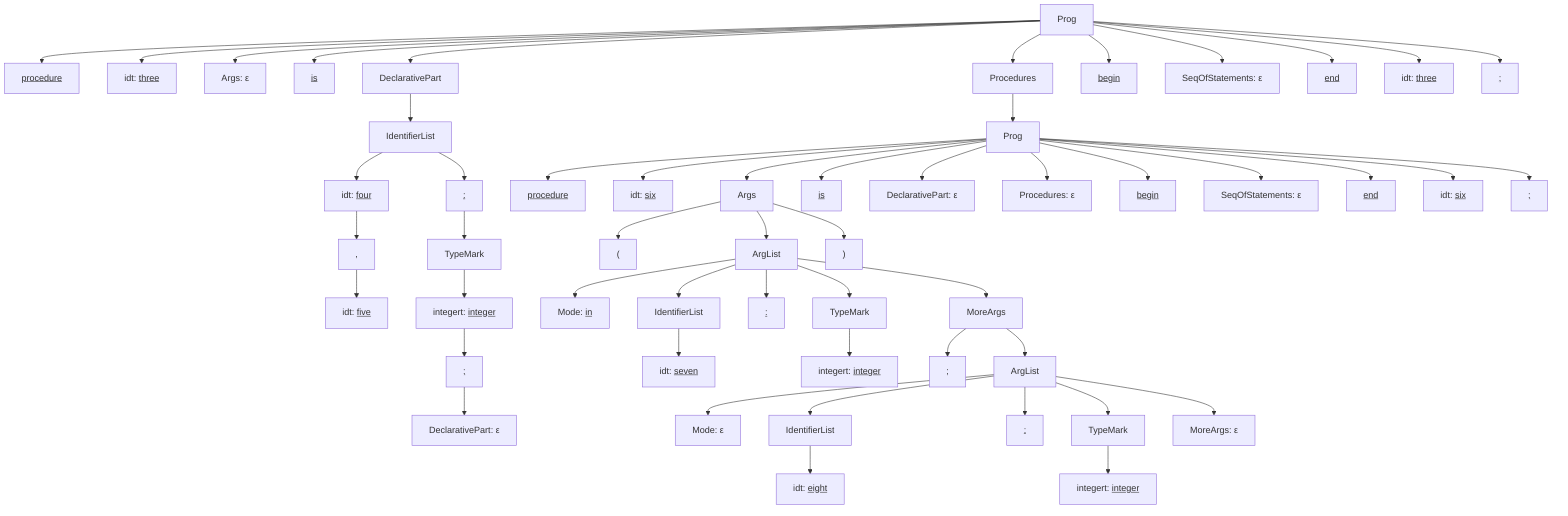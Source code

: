 flowchart TD
    C[Prog]
    C1[<u>procedure</u>]
    C2[idt: <u>three</u>]
    C3[Args: ε]
    C4[<u>is</u>]
    C5[DeclarativePart]
    C6[Procedures]
    C7[<u>begin</u>]
    C8[SeqOfStatements: ε]
    C9[<u>end</u>]
    C10[idt: <u>three</u>]
    C11[<u>;</u>]

    C --> C1
    C --> C2
    C --> C3
    C --> C4
    C --> C5
    C --> C6
    C --> C7
    C --> C8
    C --> C9
    C --> C10
    C --> C11

    %% DeclarativePart subtree for outer procedure:
    C5 --> CD1[IdentifierList]
    CD1 --> CD2[idt: <u>four</u>]
    CD2 --> CD3[<u>,</u>]
    CD3 --> CD4[idt: <u>five</u>]
    CD1 --> CD5[<u>:</u>]
    CD5 --> CD6[TypeMark]
    CD6 --> CD7[integert: <u>integer</u>]
    CD7 --> CD8[<u>;</u>]
    CD8 --> CD9[DeclarativePart: ε]

    %% Procedures subtree (nested procedure):
    C6 --> CP1[Prog]
    CP1 --> CP2[<u>procedure</u>]
    CP1 --> CP3[idt: <u>six</u>]
    CP1 --> CP4[Args]
    CP1 --> CP5[<u>is</u>]
    CP1 --> CP6[DeclarativePart: ε]
    CP1 --> CP7[Procedures: ε]
    CP1 --> CP8[<u>begin</u>]
    CP1 --> CP9[SeqOfStatements: ε]
    CP1 --> CP10[<u>end</u>]
    CP1 --> CP11[idt: <u>six</u>]
    CP1 --> CP12[<u>;</u>]

    %% Args subtree for nested procedure:
    CP4 --> CA1[<u>#40;</u>]
    CP4 --> CA2[ArgList]
    CP4 --> CA3[<u>#41;</u>]


    %% ArgList subtree:
    CA2 --> CA4[Mode: <u>in</u>]
    CA2 --> CA5[IdentifierList]
    CA5 --> CA6[idt: <u>seven</u>]
    CA2 --> CA7[<u>:</u>]
    CA2 --> CA8[TypeMark]
    CA8 --> CA9[integert: <u>integer</u>]
    CA2 --> CA10[MoreArgs]
    CA10 --> CA11[<u>;</u>]
    CA10 --> CA12[ArgList]
    CA12 --> CA13[Mode: ε]
    CA12 --> CA14[IdentifierList]
    CA14 --> CA15[idt: <u>eight</u>]
    CA12 --> CA16[<u>:</u>]
    CA12 --> CA17[TypeMark]
    CA17 --> CA18[integert: <u>integer</u>]
    CA12 --> CA19[MoreArgs: ε]